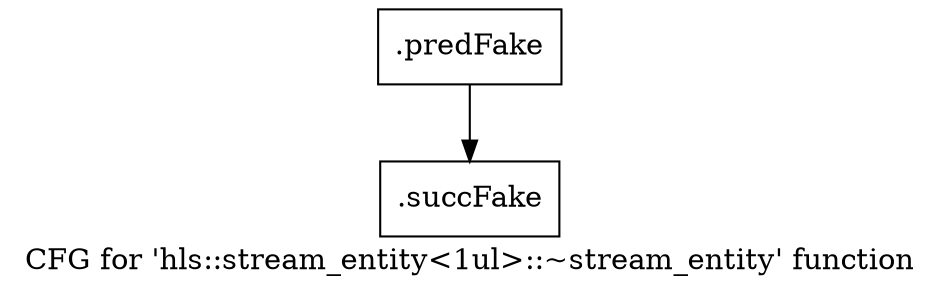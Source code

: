 digraph "CFG for 'hls::stream_entity\<1ul\>::~stream_entity' function" {
	label="CFG for 'hls::stream_entity\<1ul\>::~stream_entity' function";

	Node0x51f5ae0 [shape=record,filename="",linenumber="",label="{.predFake}"];
	Node0x51f5ae0 -> Node0x52b46e0[ callList="" memoryops="" filename="/home/akhilkushe/Xilinx/Vitis_HLS/2021.2/include/hls_stream_thread_unsafe.h" execusionnum="0"];
	Node0x52b46e0 [shape=record,filename="/home/akhilkushe/Xilinx/Vitis_HLS/2021.2/include/hls_stream_thread_unsafe.h",linenumber="111",label="{.succFake}"];
}
